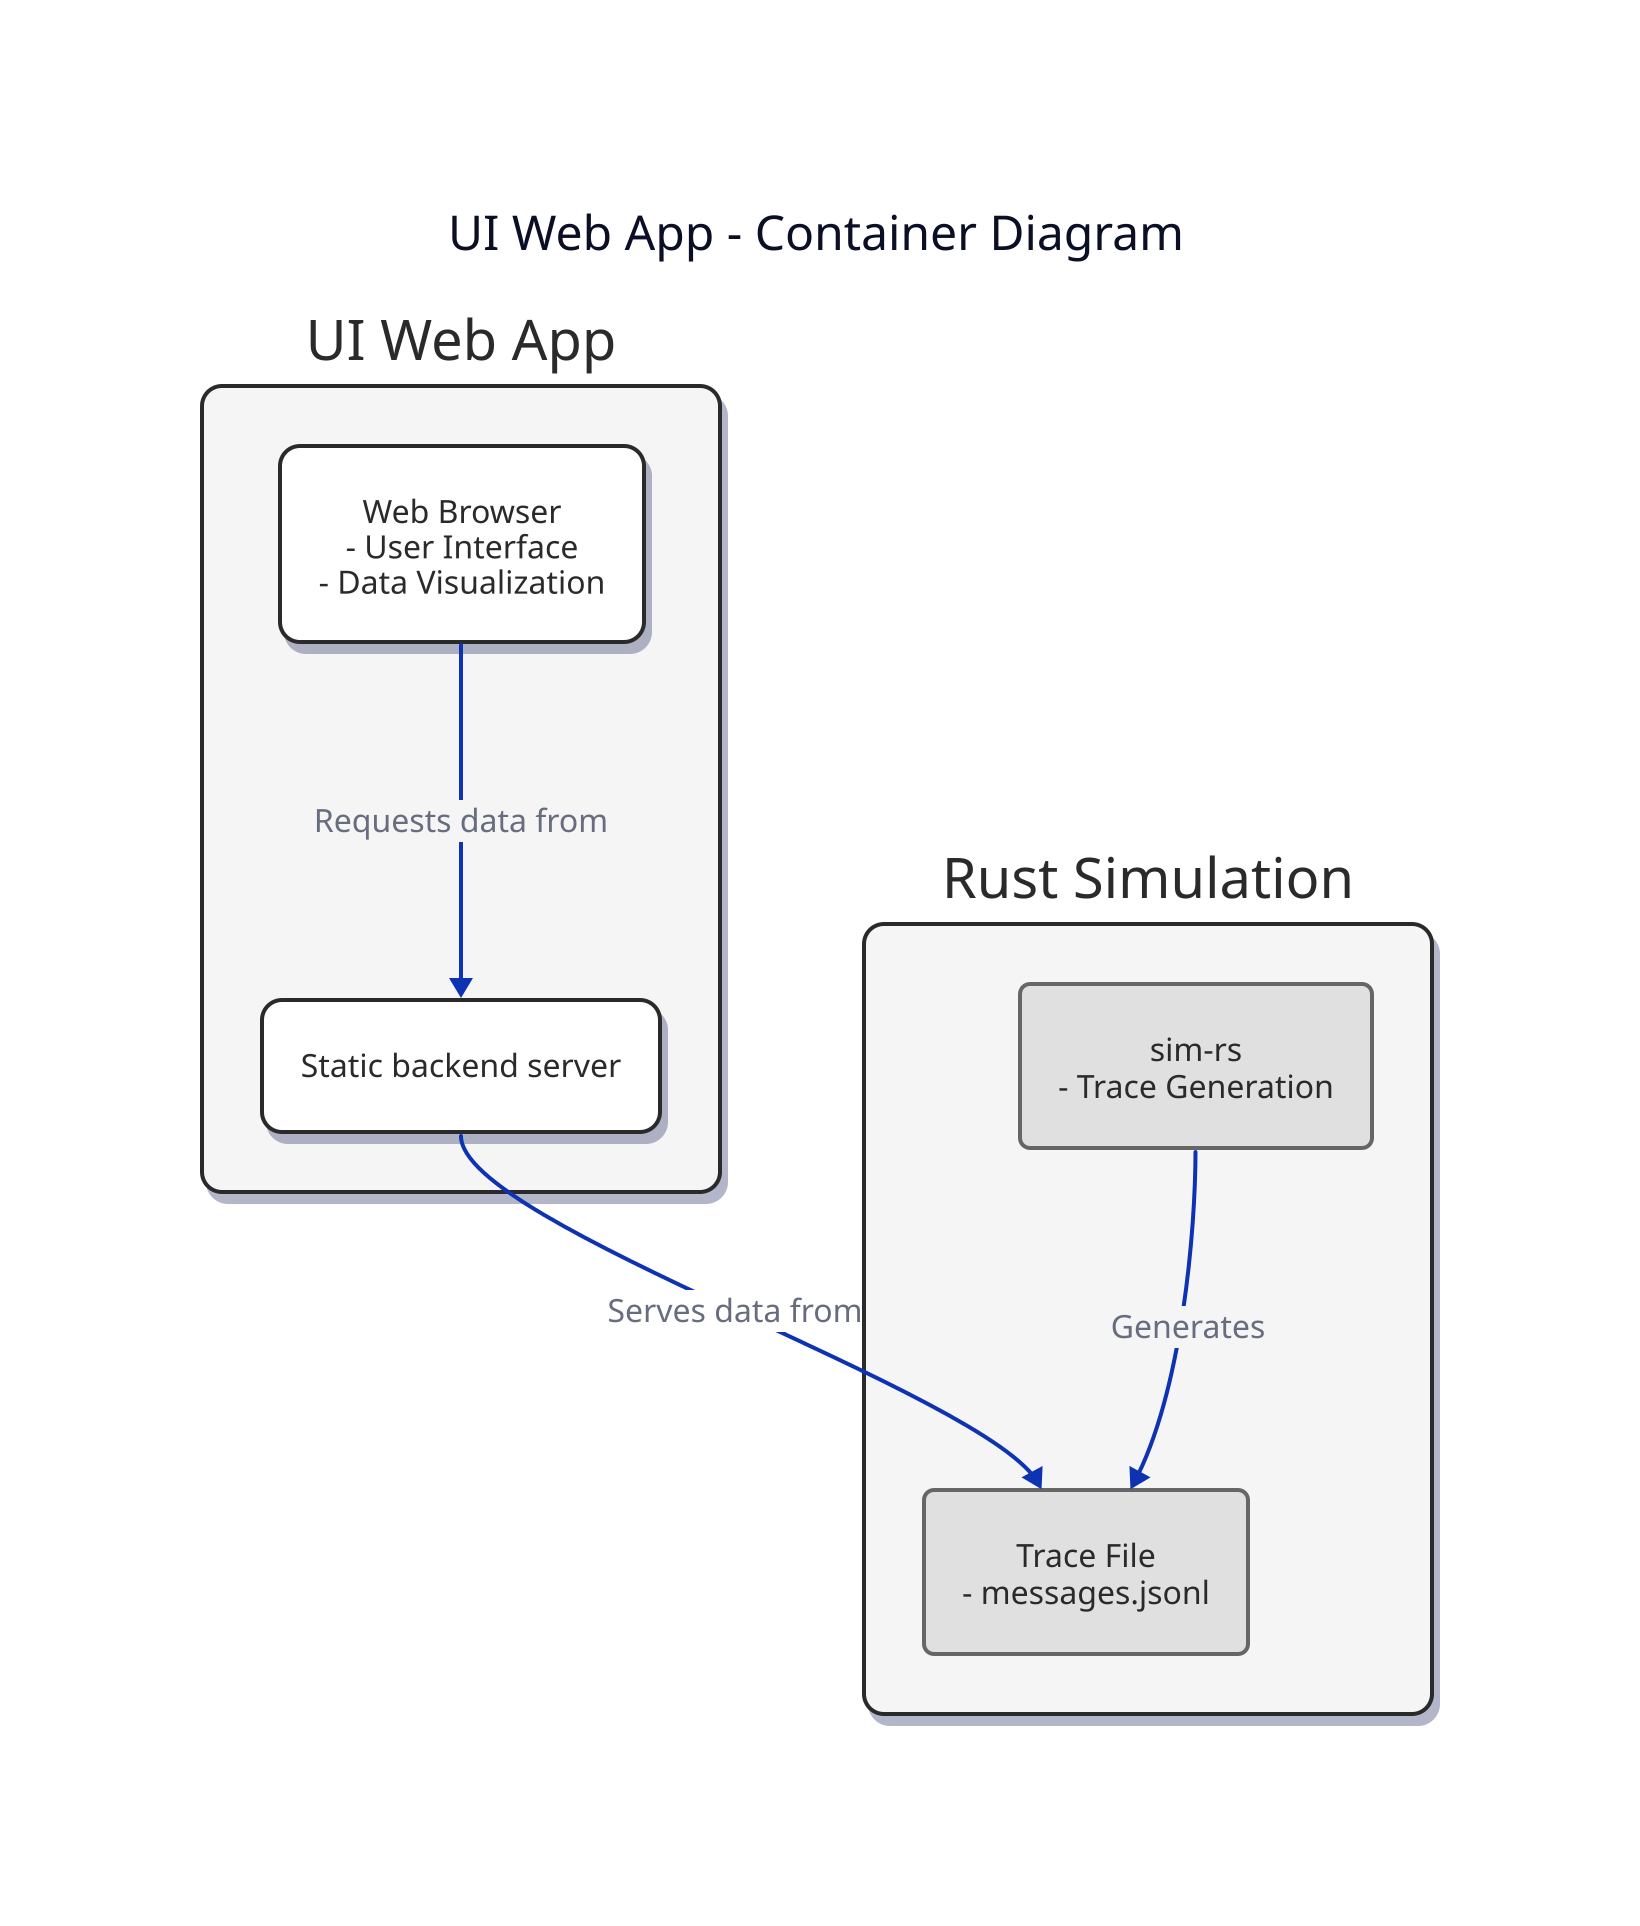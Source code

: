 title: {
  label: "UI Web App - Container Diagram"
  near: top-center
  shape: text
  style.font-size: 24
  style.bold: true
}

# Styles
classes: {
  container: {
    style: {
      stroke: "#2a2a2a"
      fill: "#f5f5f5"
      font-color: "#2a2a2a"
      border-radius: 10
      shadow: true
    }
  }
  component: {
    style: {
      stroke: "#2a2a2a"
      fill: "#ffffff"
      font-color: "#2a2a2a"
      border-radius: 10
      shadow: true
    }
  }
  external: {
    style: {
      stroke: "#666666"
      fill: "#e0e0e0"
      font-color: "#2a2a2a"
      border-radius: 5
      shadow: false
    }
  }
}

# Main Containers
ui-web-app: {
  class: container
  label: "UI Web App"

  browser: {
    class: component
    label: "Web Browser\n- User Interface\n- Data Visualization"
  }

  server: {
    class: component
    label: "Static backend server"
  }
}

external-systems: {
  class: container
  label: "Rust Simulation"

  sim-rs: {
    class: external
    label: "sim-rs\n- Trace Generation"
  }

  trace-file: {
    class: external
    label: "Trace File\n- messages.jsonl"
  }
}

# Relationships
ui-web-app.browser -> ui-web-app.server: "Requests data from"
ui-web-app.server -> external-systems.trace-file: "Serves data from"
external-systems.sim-rs -> external-systems.trace-file: "Generates"
